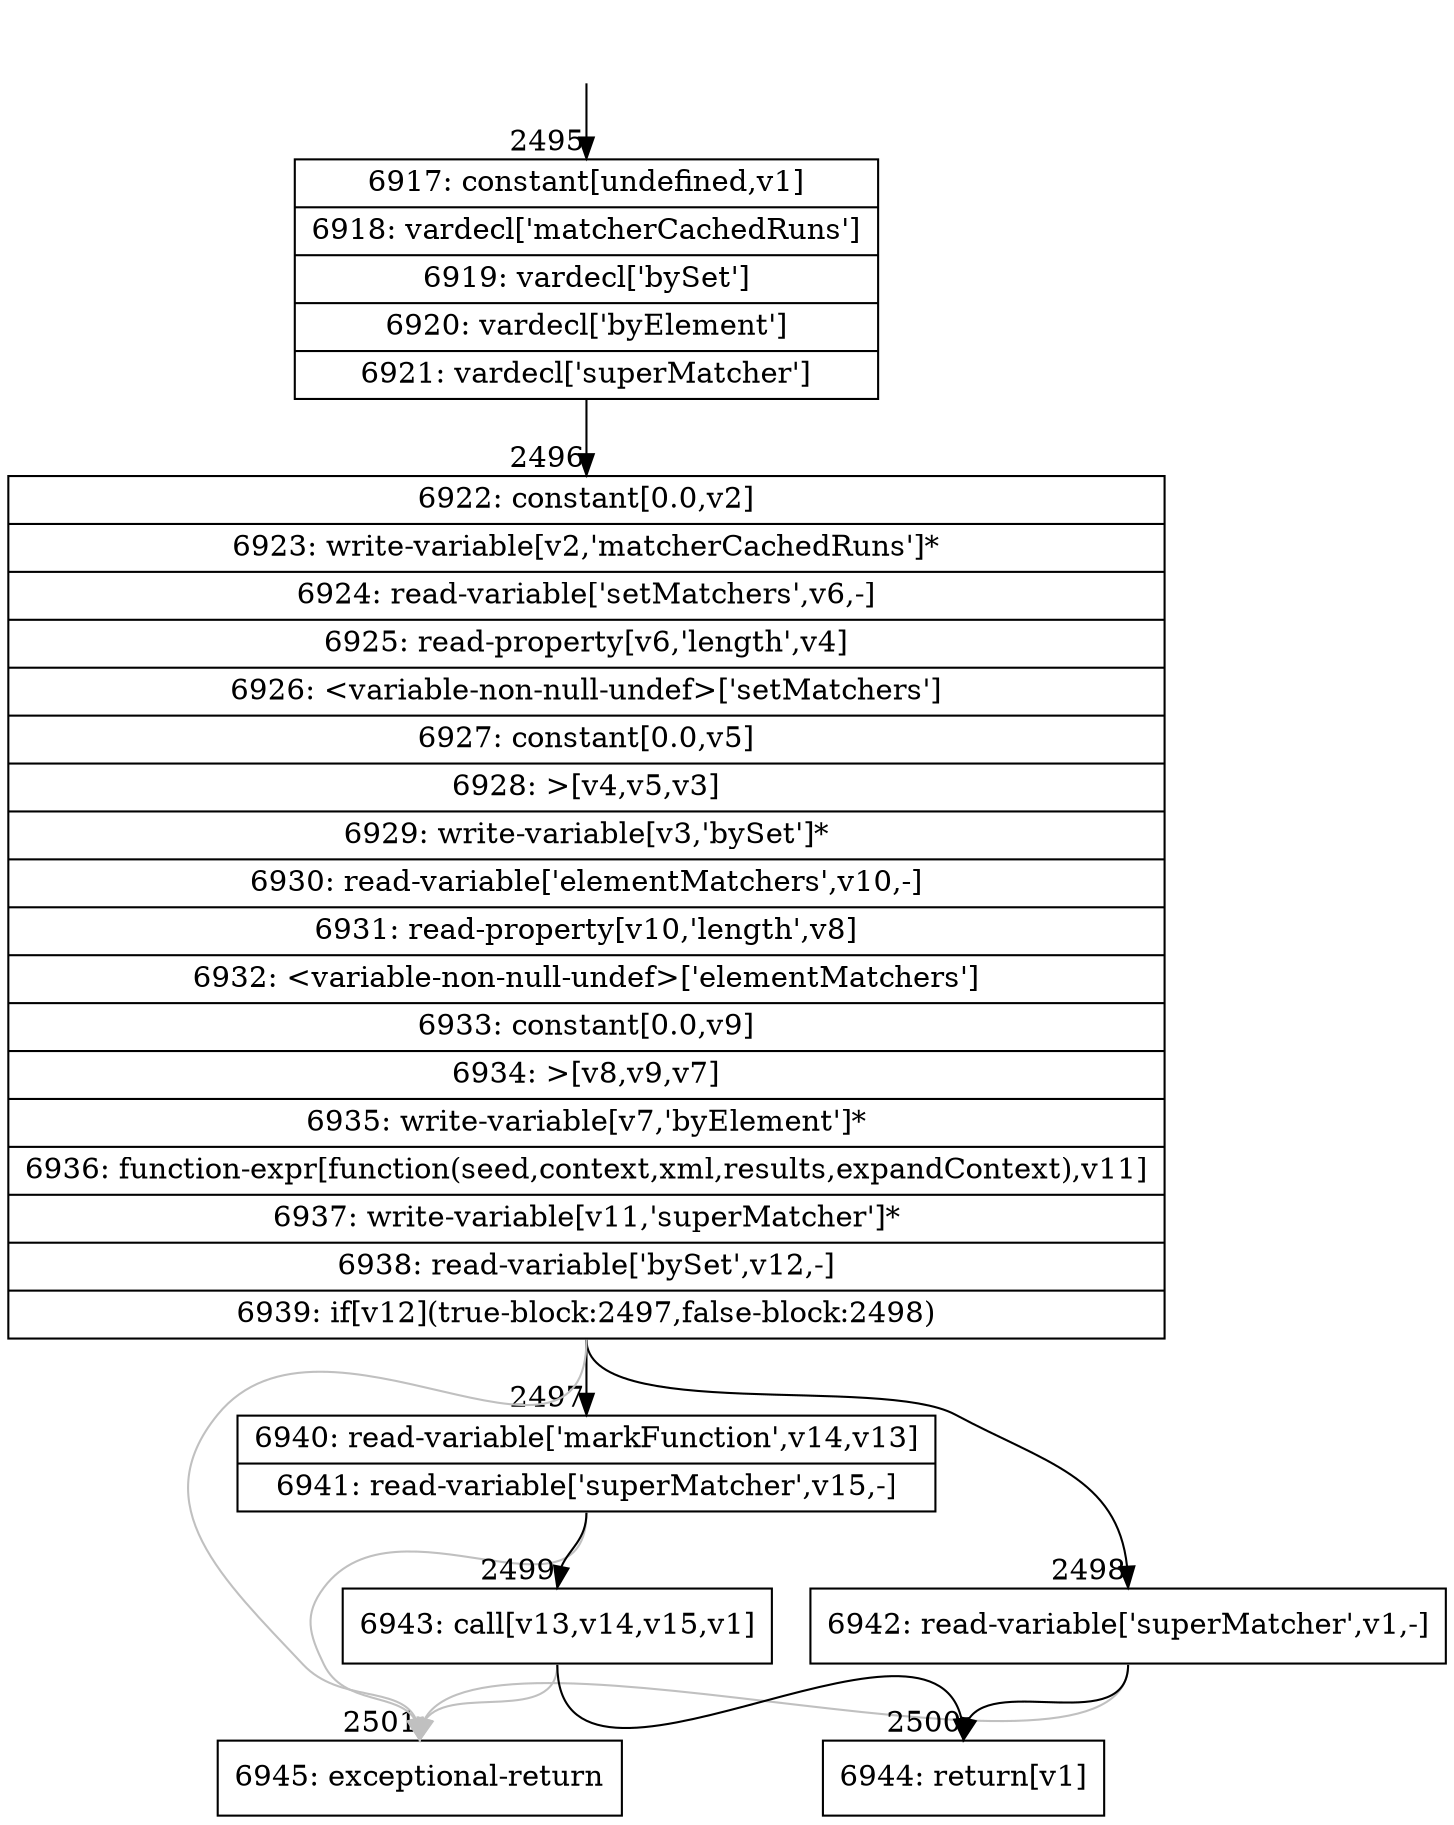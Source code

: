 digraph {
rankdir="TD"
BB_entry164[shape=none,label=""];
BB_entry164 -> BB2495 [tailport=s, headport=n, headlabel="    2495"]
BB2495 [shape=record label="{6917: constant[undefined,v1]|6918: vardecl['matcherCachedRuns']|6919: vardecl['bySet']|6920: vardecl['byElement']|6921: vardecl['superMatcher']}" ] 
BB2495 -> BB2496 [tailport=s, headport=n, headlabel="      2496"]
BB2496 [shape=record label="{6922: constant[0.0,v2]|6923: write-variable[v2,'matcherCachedRuns']*|6924: read-variable['setMatchers',v6,-]|6925: read-property[v6,'length',v4]|6926: \<variable-non-null-undef\>['setMatchers']|6927: constant[0.0,v5]|6928: \>[v4,v5,v3]|6929: write-variable[v3,'bySet']*|6930: read-variable['elementMatchers',v10,-]|6931: read-property[v10,'length',v8]|6932: \<variable-non-null-undef\>['elementMatchers']|6933: constant[0.0,v9]|6934: \>[v8,v9,v7]|6935: write-variable[v7,'byElement']*|6936: function-expr[function(seed,context,xml,results,expandContext),v11]|6937: write-variable[v11,'superMatcher']*|6938: read-variable['bySet',v12,-]|6939: if[v12](true-block:2497,false-block:2498)}" ] 
BB2496 -> BB2497 [tailport=s, headport=n, headlabel="      2497"]
BB2496 -> BB2498 [tailport=s, headport=n, headlabel="      2498"]
BB2496 -> BB2501 [tailport=s, headport=n, color=gray, headlabel="      2501"]
BB2497 [shape=record label="{6940: read-variable['markFunction',v14,v13]|6941: read-variable['superMatcher',v15,-]}" ] 
BB2497 -> BB2499 [tailport=s, headport=n, headlabel="      2499"]
BB2497 -> BB2501 [tailport=s, headport=n, color=gray]
BB2498 [shape=record label="{6942: read-variable['superMatcher',v1,-]}" ] 
BB2498 -> BB2500 [tailport=s, headport=n, headlabel="      2500"]
BB2498 -> BB2501 [tailport=s, headport=n, color=gray]
BB2499 [shape=record label="{6943: call[v13,v14,v15,v1]}" ] 
BB2499 -> BB2500 [tailport=s, headport=n]
BB2499 -> BB2501 [tailport=s, headport=n, color=gray]
BB2500 [shape=record label="{6944: return[v1]}" ] 
BB2501 [shape=record label="{6945: exceptional-return}" ] 
}
